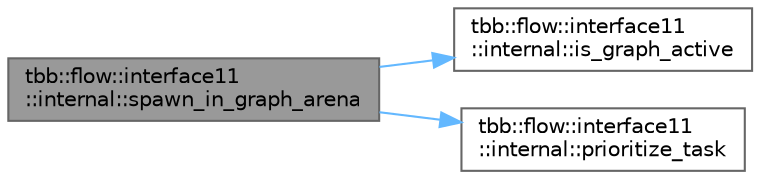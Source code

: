 digraph "tbb::flow::interface11::internal::spawn_in_graph_arena"
{
 // LATEX_PDF_SIZE
  bgcolor="transparent";
  edge [fontname=Helvetica,fontsize=10,labelfontname=Helvetica,labelfontsize=10];
  node [fontname=Helvetica,fontsize=10,shape=box,height=0.2,width=0.4];
  rankdir="LR";
  Node1 [id="Node000001",label="tbb::flow::interface11\l::internal::spawn_in_graph_arena",height=0.2,width=0.4,color="gray40", fillcolor="grey60", style="filled", fontcolor="black",tooltip="Spawns a task inside graph arena"];
  Node1 -> Node2 [id="edge1_Node000001_Node000002",color="steelblue1",style="solid",tooltip=" "];
  Node2 [id="Node000002",label="tbb::flow::interface11\l::internal::is_graph_active",height=0.2,width=0.4,color="grey40", fillcolor="white", style="filled",URL="$namespacetbb_1_1flow_1_1interface11_1_1internal.html#a5402dc7379c589ff7b77553466405b2c",tooltip=" "];
  Node1 -> Node3 [id="edge2_Node000001_Node000003",color="steelblue1",style="solid",tooltip=" "];
  Node3 [id="Node000003",label="tbb::flow::interface11\l::internal::prioritize_task",height=0.2,width=0.4,color="grey40", fillcolor="white", style="filled",URL="$namespacetbb_1_1flow_1_1interface11_1_1internal.html#a881e060fb53700b8a9ef9d79b35677a2",tooltip=" "];
}
